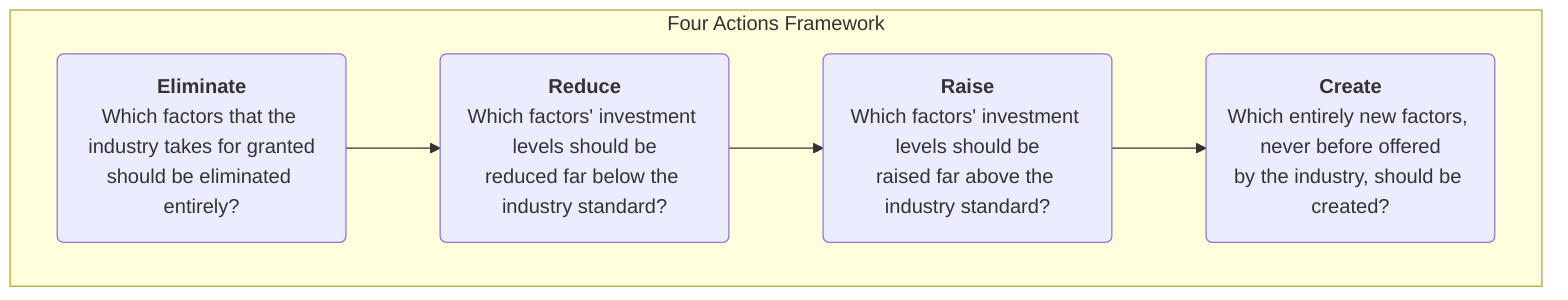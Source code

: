 graph TD
    subgraph Four Actions Framework
            A(<b>Eliminate</b><br/>Which factors that the industry takes for granted<br/>should be eliminated entirely?) --> B(<b>Reduce</b><br/>Which factors' investment levels should be<br/>reduced far below the industry standard?);
            B --> C(<b>Raise</b><br/>Which factors' investment levels should be<br/>raised far above the industry standard?);
            C --> D(<b>Create</b><br/>Which entirely new factors, never before offered<br/>by the industry, should be created?);
        end
